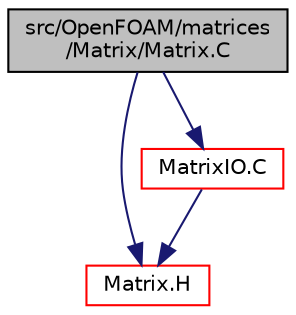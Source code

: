 digraph "src/OpenFOAM/matrices/Matrix/Matrix.C"
{
  bgcolor="transparent";
  edge [fontname="Helvetica",fontsize="10",labelfontname="Helvetica",labelfontsize="10"];
  node [fontname="Helvetica",fontsize="10",shape=record];
  Node1 [label="src/OpenFOAM/matrices\l/Matrix/Matrix.C",height=0.2,width=0.4,color="black", fillcolor="grey75", style="filled", fontcolor="black"];
  Node1 -> Node2 [color="midnightblue",fontsize="10",style="solid",fontname="Helvetica"];
  Node2 [label="Matrix.H",height=0.2,width=0.4,color="red",URL="$a08547.html"];
  Node1 -> Node3 [color="midnightblue",fontsize="10",style="solid",fontname="Helvetica"];
  Node3 [label="MatrixIO.C",height=0.2,width=0.4,color="red",URL="$a08549.html"];
  Node3 -> Node2 [color="midnightblue",fontsize="10",style="solid",fontname="Helvetica"];
}
